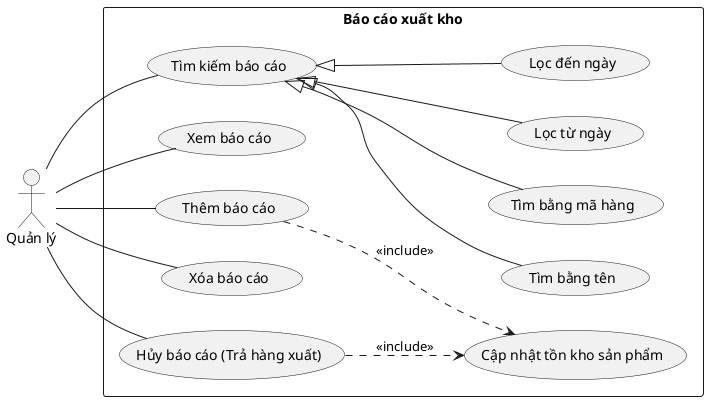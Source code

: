 @startuml ExportReport
left to right direction

actor Manager as "Quản lý"

rectangle ExportReport as "Báo cáo xuất kho" {
    usecase ExportReportSearch as "Tìm kiếm báo cáo"
    usecase ExportReportSearchByName as "Tìm bằng tên"
    usecase ExportReportSearchByBarcode as "Tìm bằng mã hàng"
    usecase ExportReportFilterStartDate as "Lọc từ ngày"
    usecase ExportReportFilterEndDate as "Lọc đến ngày"
    usecase ExportReportView as "Xem báo cáo"
    usecase ExportReportCreate as "Thêm báo cáo"
    usecase ExportReportDelete as "Xóa báo cáo"
    usecase ExportReportCancel as "Hủy báo cáo (Trả hàng xuất)"
    usecase ProductUpdateStock as "Cập nhật tồn kho sản phẩm"
}

Manager -- ExportReportSearch
Manager -- ExportReportView
Manager -- ExportReportCreate
Manager -- ExportReportDelete
Manager -- ExportReportCancel
ExportReportSearch <|-- ExportReportSearchByName
ExportReportSearch <|-- ExportReportSearchByBarcode
ExportReportSearch <|-- ExportReportFilterStartDate
ExportReportSearch <|-- ExportReportFilterEndDate
ExportReportCancel ..> ProductUpdateStock : <<include>>
ExportReportCreate ..> ProductUpdateStock : <<include>>
@enduml